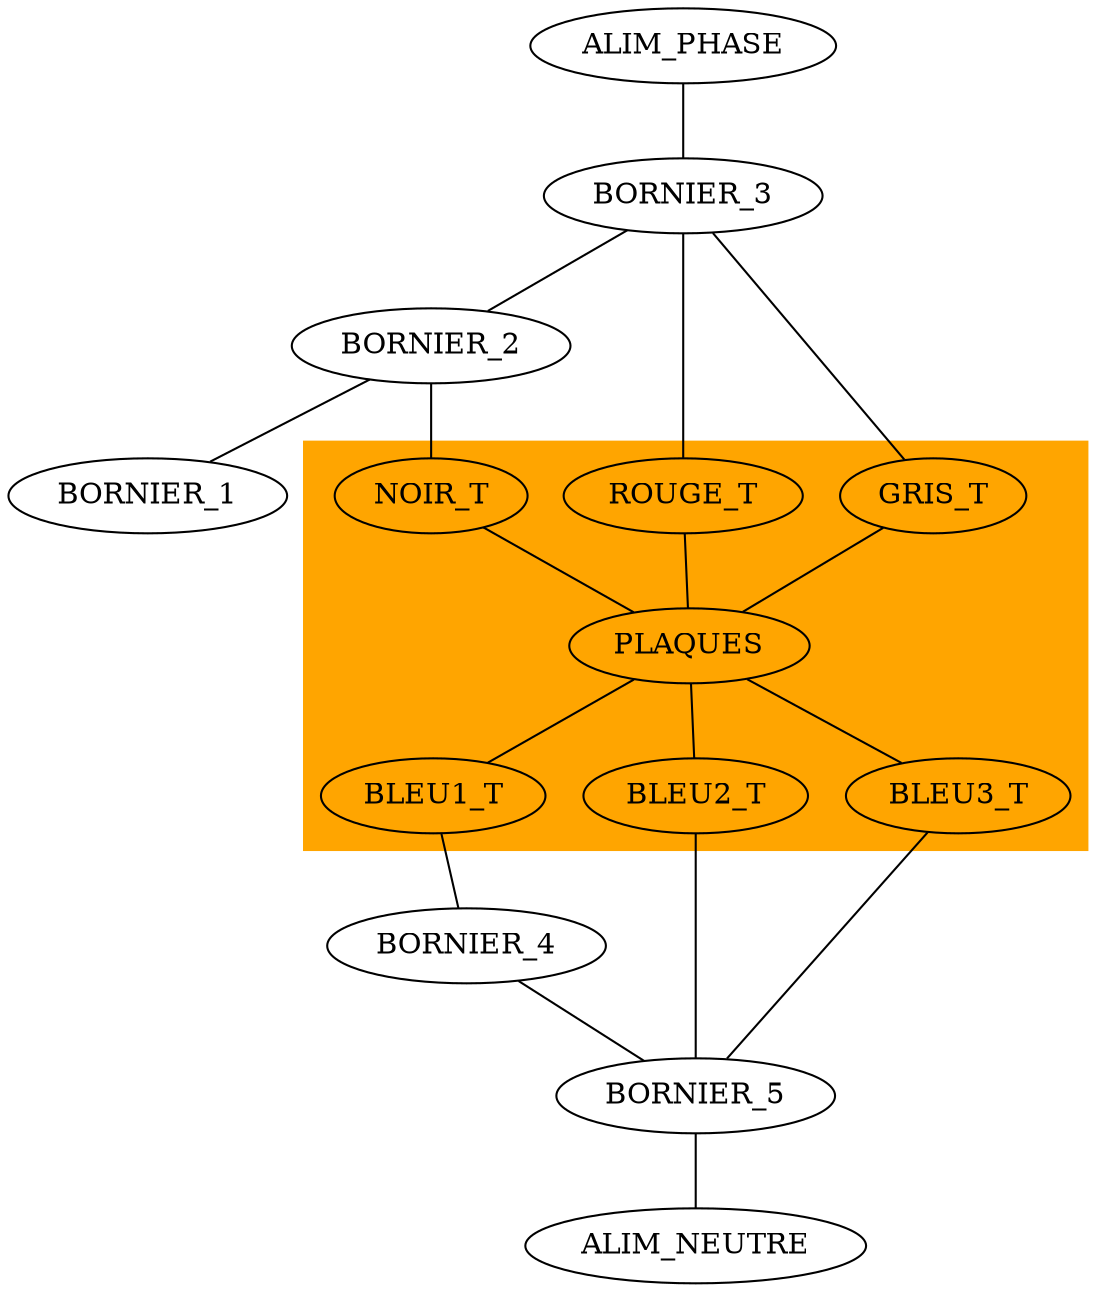 graph {
    # rankdir = "LR"; # LR/TD
    # newrank = true;
    # rank = "same"; # same/source/max/min/sink
    
    ALIM_PHASE -- BORNIER_3 -- BORNIER_2 -- BORNIER_1;
    BORNIER_4 -- BORNIER_5 -- ALIM_NEUTRE;
    
    subgraph cluster_PLAQUES {
        style = filled;
        color = "orange";
        {NOIR_T ROUGE_T GRIS_T} -- PLAQUES -- {BLEU1_T BLEU2_T BLEU3_T};
    }
    
    BORNIER_2 -- NOIR_T;
    BORNIER_3 -- {ROUGE_T GRIS_T};
    BLEU1_T -- BORNIER_4;
    {BLEU2_T BLEU3_T} -- BORNIER_5;
}
